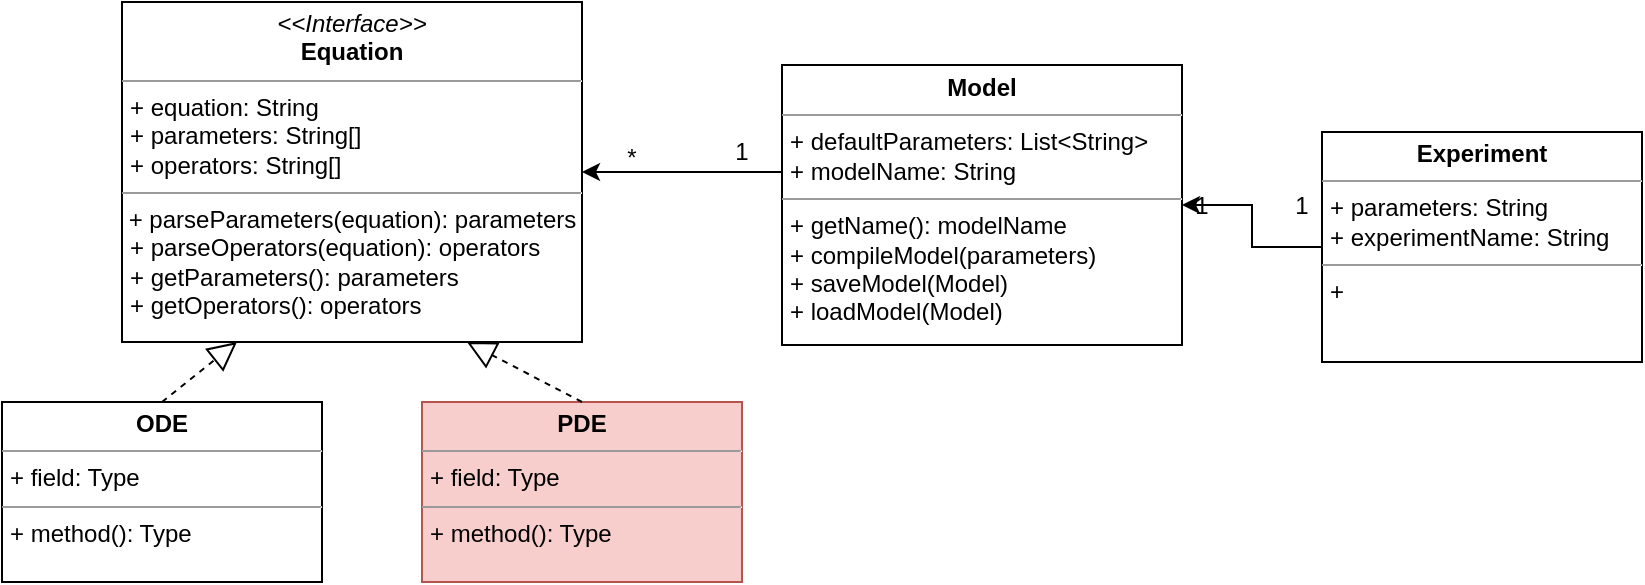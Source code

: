 <mxfile version="10.6.0" type="device"><diagram id="VolU66PEwVLs_OoZyucw" name="Page-1"><mxGraphModel dx="1010" dy="577" grid="1" gridSize="10" guides="1" tooltips="1" connect="1" arrows="1" fold="1" page="1" pageScale="1" pageWidth="850" pageHeight="1100" math="0" shadow="0"><root><mxCell id="0"/><mxCell id="1" parent="0"/><mxCell id="WSpj7hvJx2e-L3w9OKv6-1" value="&lt;p style=&quot;margin: 0px ; margin-top: 4px ; text-align: center&quot;&gt;&lt;i&gt;&amp;lt;&amp;lt;Interface&amp;gt;&amp;gt;&lt;/i&gt;&lt;br&gt;&lt;b&gt;Equation&lt;br&gt;&lt;/b&gt;&lt;/p&gt;&lt;hr size=&quot;1&quot;&gt;&lt;p style=&quot;margin: 0px ; margin-left: 4px&quot;&gt;+ equation: String&lt;/p&gt;&lt;p style=&quot;margin: 0px ; margin-left: 4px&quot;&gt;+ parameters: String[]&lt;/p&gt;&lt;p style=&quot;margin: 0px ; margin-left: 4px&quot;&gt;+ operators: String[]&lt;br&gt;&lt;/p&gt;&lt;hr size=&quot;1&quot;&gt;&lt;div&gt;&amp;nbsp;+ parseParameters(equation): parameters&lt;/div&gt;&lt;p style=&quot;margin: 0px ; margin-left: 4px&quot;&gt;+ parseOperators(equation): operators&lt;/p&gt;&lt;p style=&quot;margin: 0px ; margin-left: 4px&quot;&gt;+ getParameters(): parameters&lt;/p&gt;&lt;p style=&quot;margin: 0px ; margin-left: 4px&quot;&gt;+ getOperators(): operators&lt;br&gt;&lt;/p&gt;" style="verticalAlign=top;align=left;overflow=fill;fontSize=12;fontFamily=Helvetica;html=1;" parent="1" vertex="1"><mxGeometry x="70" y="40" width="230" height="170" as="geometry"/></mxCell><mxCell id="WSpj7hvJx2e-L3w9OKv6-2" value="&lt;p style=&quot;margin: 0px ; margin-top: 4px ; text-align: center&quot;&gt;&lt;b&gt;ODE&lt;/b&gt;&lt;/p&gt;&lt;hr size=&quot;1&quot;&gt;&lt;p style=&quot;margin: 0px ; margin-left: 4px&quot;&gt;+ field: Type&lt;/p&gt;&lt;hr size=&quot;1&quot;&gt;&lt;p style=&quot;margin: 0px ; margin-left: 4px&quot;&gt;+ method(): Type&lt;/p&gt;" style="verticalAlign=top;align=left;overflow=fill;fontSize=12;fontFamily=Helvetica;html=1;" parent="1" vertex="1"><mxGeometry x="10" y="240" width="160" height="90" as="geometry"/></mxCell><mxCell id="WSpj7hvJx2e-L3w9OKv6-3" value="&lt;p style=&quot;margin: 0px ; margin-top: 4px ; text-align: center&quot;&gt;&lt;b&gt;PDE&lt;/b&gt;&lt;/p&gt;&lt;hr size=&quot;1&quot;&gt;&lt;p style=&quot;margin: 0px ; margin-left: 4px&quot;&gt;+ field: Type&lt;/p&gt;&lt;hr size=&quot;1&quot;&gt;&lt;p style=&quot;margin: 0px ; margin-left: 4px&quot;&gt;+ method(): Type&lt;/p&gt;" style="verticalAlign=top;align=left;overflow=fill;fontSize=12;fontFamily=Helvetica;html=1;fillColor=#f8cecc;strokeColor=#b85450;" parent="1" vertex="1"><mxGeometry x="220" y="240" width="160" height="90" as="geometry"/></mxCell><mxCell id="WSpj7hvJx2e-L3w9OKv6-4" value="" style="endArrow=block;dashed=1;endFill=0;endSize=12;html=1;entryX=0.25;entryY=1;entryDx=0;entryDy=0;exitX=0.5;exitY=0;exitDx=0;exitDy=0;" parent="1" source="WSpj7hvJx2e-L3w9OKv6-2" target="WSpj7hvJx2e-L3w9OKv6-1" edge="1"><mxGeometry width="160" relative="1" as="geometry"><mxPoint x="60" y="209.5" as="sourcePoint"/><mxPoint x="220" y="209.5" as="targetPoint"/></mxGeometry></mxCell><mxCell id="WSpj7hvJx2e-L3w9OKv6-5" value="" style="endArrow=block;dashed=1;endFill=0;endSize=12;html=1;entryX=0.75;entryY=1;entryDx=0;entryDy=0;exitX=0.5;exitY=0;exitDx=0;exitDy=0;" parent="1" source="WSpj7hvJx2e-L3w9OKv6-3" target="WSpj7hvJx2e-L3w9OKv6-1" edge="1"><mxGeometry width="160" relative="1" as="geometry"><mxPoint x="147.077" y="230" as="sourcePoint"/><mxPoint x="168" y="210" as="targetPoint"/></mxGeometry></mxCell><mxCell id="WSpj7hvJx2e-L3w9OKv6-16" style="edgeStyle=orthogonalEdgeStyle;rounded=0;orthogonalLoop=1;jettySize=auto;html=1;exitX=0;exitY=0.5;exitDx=0;exitDy=0;entryX=1;entryY=0.5;entryDx=0;entryDy=0;" parent="1" source="WSpj7hvJx2e-L3w9OKv6-7" target="WSpj7hvJx2e-L3w9OKv6-1" edge="1"><mxGeometry relative="1" as="geometry"><Array as="points"><mxPoint x="400" y="125"/></Array></mxGeometry></mxCell><mxCell id="WSpj7hvJx2e-L3w9OKv6-7" value="&lt;p style=&quot;margin: 0px ; margin-top: 4px ; text-align: center&quot;&gt;&lt;b&gt;Model&lt;/b&gt;&lt;/p&gt;&lt;hr size=&quot;1&quot;&gt;&lt;p style=&quot;margin: 0px ; margin-left: 4px&quot;&gt;+ defaultParameters: List&amp;lt;String&amp;gt;&lt;/p&gt;&lt;p style=&quot;margin: 0px ; margin-left: 4px&quot;&gt;+ modelName: String&lt;br&gt;&lt;/p&gt;&lt;hr size=&quot;1&quot;&gt;&lt;p style=&quot;margin: 0px ; margin-left: 4px&quot;&gt;+ getName(): modelName&lt;br&gt;&lt;/p&gt;&lt;p style=&quot;margin: 0px ; margin-left: 4px&quot;&gt;+ compileModel(parameters)&lt;br&gt;&lt;/p&gt;&lt;p style=&quot;margin: 0px ; margin-left: 4px&quot;&gt;+ saveModel(Model)&lt;/p&gt;&lt;p style=&quot;margin: 0px ; margin-left: 4px&quot;&gt;+ loadModel(Model)&lt;br&gt;&lt;/p&gt;&lt;p style=&quot;margin: 0px ; margin-left: 4px&quot;&gt;&lt;br&gt;&lt;/p&gt;" style="verticalAlign=top;align=left;overflow=fill;fontSize=12;fontFamily=Helvetica;html=1;" parent="1" vertex="1"><mxGeometry x="400" y="71.5" width="200" height="140" as="geometry"/></mxCell><mxCell id="WSpj7hvJx2e-L3w9OKv6-17" value="1" style="text;html=1;strokeColor=none;fillColor=none;align=center;verticalAlign=middle;whiteSpace=wrap;rounded=0;" parent="1" vertex="1"><mxGeometry x="370" y="105" width="20" height="20" as="geometry"/></mxCell><mxCell id="WSpj7hvJx2e-L3w9OKv6-18" value="*" style="text;html=1;strokeColor=none;fillColor=none;align=center;verticalAlign=middle;whiteSpace=wrap;rounded=0;" parent="1" vertex="1"><mxGeometry x="310" y="110" width="30" height="15" as="geometry"/></mxCell><mxCell id="WSpj7hvJx2e-L3w9OKv6-23" style="edgeStyle=orthogonalEdgeStyle;rounded=0;orthogonalLoop=1;jettySize=auto;html=1;" parent="1" source="WSpj7hvJx2e-L3w9OKv6-20" target="WSpj7hvJx2e-L3w9OKv6-7" edge="1"><mxGeometry relative="1" as="geometry"/></mxCell><mxCell id="WSpj7hvJx2e-L3w9OKv6-20" value="&lt;p style=&quot;margin: 0px ; margin-top: 4px ; text-align: center&quot;&gt;&lt;b&gt;Experiment&lt;/b&gt;&lt;/p&gt;&lt;hr size=&quot;1&quot;&gt;&lt;p style=&quot;margin: 0px ; margin-left: 4px&quot;&gt;+ parameters: String&lt;/p&gt;&lt;p style=&quot;margin: 0px ; margin-left: 4px&quot;&gt;+ experimentName: String&lt;br&gt;&lt;/p&gt;&lt;hr size=&quot;1&quot;&gt;&lt;p style=&quot;margin: 0px ; margin-left: 4px&quot;&gt;+ &lt;br&gt;&lt;/p&gt;" style="verticalAlign=top;align=left;overflow=fill;fontSize=12;fontFamily=Helvetica;html=1;" parent="1" vertex="1"><mxGeometry x="670" y="105" width="160" height="115" as="geometry"/></mxCell><mxCell id="WSpj7hvJx2e-L3w9OKv6-24" value="1" style="text;html=1;strokeColor=none;fillColor=none;align=center;verticalAlign=middle;whiteSpace=wrap;rounded=0;" parent="1" vertex="1"><mxGeometry x="650" y="130" width="20" height="23" as="geometry"/></mxCell><mxCell id="WSpj7hvJx2e-L3w9OKv6-25" value="1" style="text;html=1;strokeColor=none;fillColor=none;align=center;verticalAlign=middle;whiteSpace=wrap;rounded=0;" parent="1" vertex="1"><mxGeometry x="600" y="130" width="20" height="23" as="geometry"/></mxCell></root></mxGraphModel></diagram></mxfile>